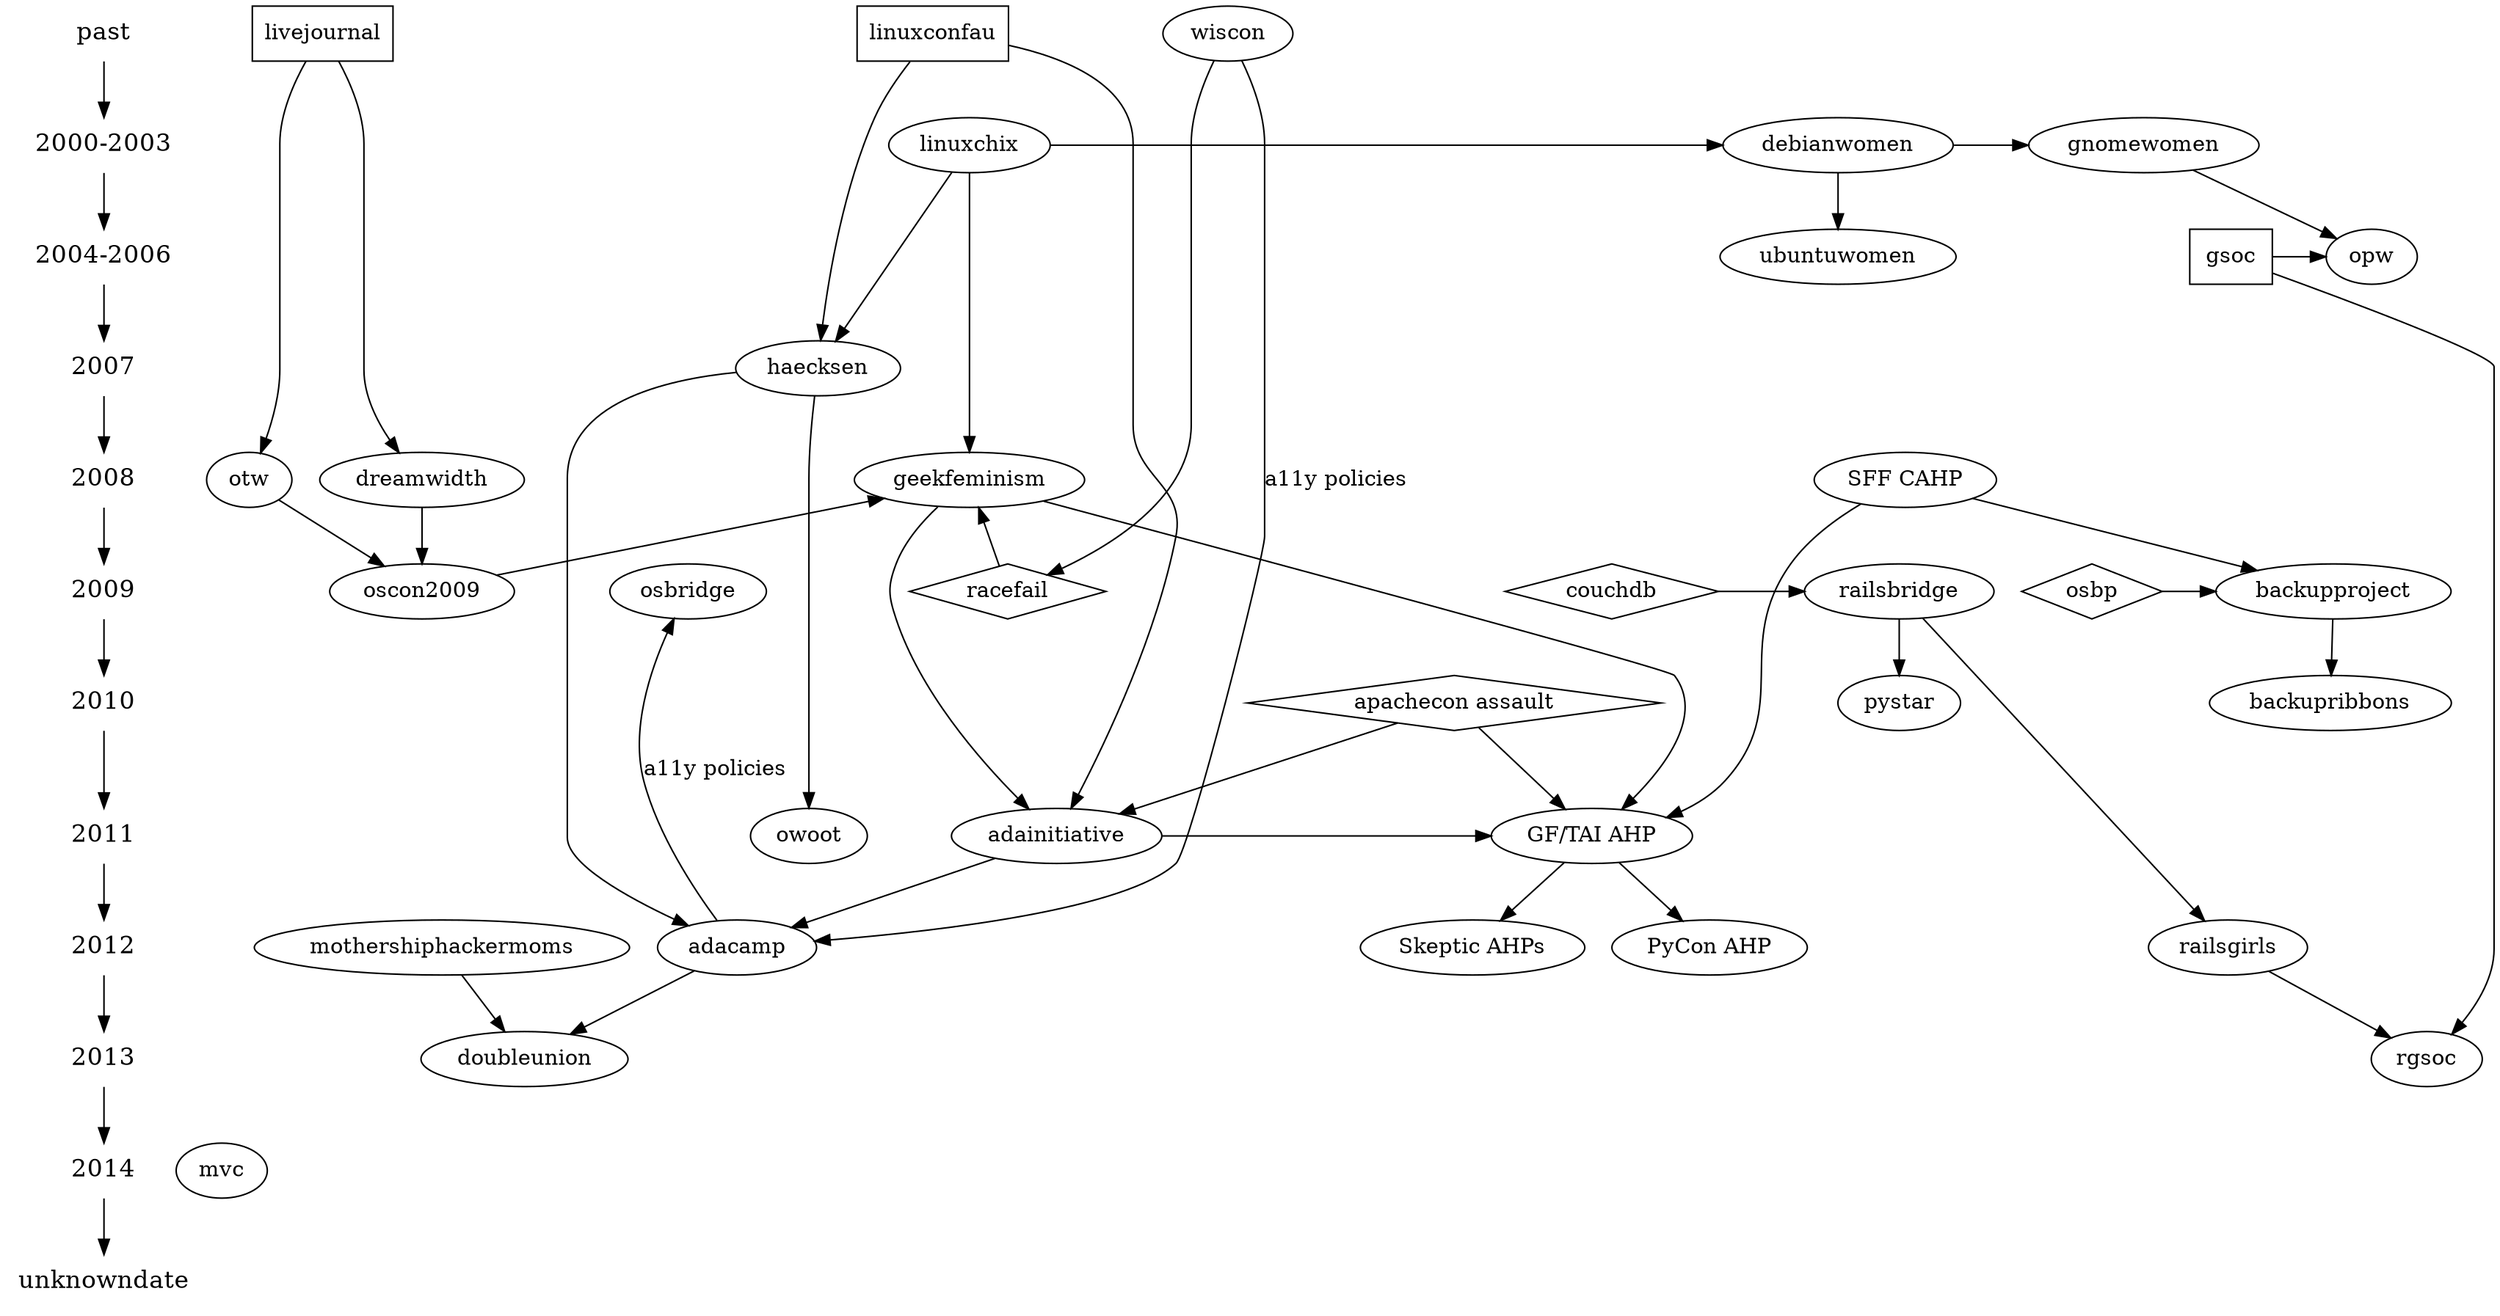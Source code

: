 digraph G {

  /*
     The following shapes are used for different types of things:
     oval = geek feminist/women-in-tech/etc organisation
     rectangle = orgs that aren't particularly feminist, but are influential
     diamond = event/incident (cf. GF wiki "Timeline of Incidents")
  */

  /*
     And this section lays out the history in terms of years.
  */

  {
    node [shape=plaintext, fontsize=16];
    past -> "2000-2003" -> "2004-2006" -> 2007 -> 2008 -> 2009 -> 2010 -> 2011 -> 2012 -> 2013 -> 2014 -> unknowndate;
  }
  { rank = same; past; livejournal; wiscon; linuxconfau}
  { rank = same; "2000-2003"; linuxchix; gnomewomen; debianwomen; } /* roughly? */
  { rank = same; "2004-2006"; gsoc; opw; ubuntuwomen;}
  { rank = same; 2007; haecksen; }
  { rank = same; 2008; "SFF CAHP"; geekfeminism; dreamwidth; otw; }
  { rank = same; 2009; oscon2009; racefail; couchdb; railsbridge; osbp; backupproject; osbridge; }
  { rank = same; 2010; "apachecon assault"; backupribbons;}
  { rank = same; 2011; adainitiative; "GF/TAI AHP"; owoot }
  { rank = same; 2012; adacamp; railsgirls; "Skeptic AHPs"; "PyCon AHP";}
  { rank = same; 2013; doubleunion; rgsoc; }
  { rank = same; 2014; mvc }
  { rank = same; unknowndate; }

  /* Skud set up the GF wiki in 2008, mostly inspired by earlier "women
   * in open source" communities such as linuxchix */
  linuxchix -> geekfeminism;

  /* in 2009, Racefail introduced Skud and other GF wiki contributors to
   * a lot of new ideas */
  racefail -> geekfeminism;
  racefail [shape=diamond];

  /* in 2010, the Noirin Plunkett's assault at ApacheCon triggered
   * discussions about anti-harassment that would lead to the formation
   * of the Ada Initiative */
  "apachecon assault" -> adainitiative;
  "apachecon assault" [shape=diamond];

  /* GF (esp. volunteer burnout) was an influence on TAI */
  geekfeminism -> adainitiative;

  /* The first TAI discussions were held at LCA */
  linuxconfau -> adainitiative;
  linuxconfau [shape=rectangle];

  /* TAI wrote the first conf anti-harassment poilcy in response to the
   * apachecon assault */
  "apachecon assault" -> "GF/TAI AHP"
  "geekfeminism" -> "GF/TAI AHP"
  "adainitiative" -> "GF/TAI AHP"

  /* The Con Anti-Harassment Policy (out of SFF fandom) also inspired it */
  "SFF CAHP" -> "GF/TAI AHP"

  /* Vaguely related: Open Source Boob Project and Backup Project */
  osbp -> backupproject
  osbp [shape=diamond]
  "SFF CAHP" -> backupproject
  backupproject -> backupribbons;

  /* The GF/TAI AHP inspired the PyCon variant */
  "GF/TAI AHP" -> "PyCon AHP";

  /* The GF/TAI AHP inspired the skeptic variants */
  "GF/TAI AHP" -> "Skeptic AHPs"

  adainitiative -> adacamp;

  /* Adacamp was inspired in some ways by Wiscon, eg. accessibility */
  wiscon -> adacamp [label="a11y policies"];
  /* and then open source bridge picked up some of that from adacamp */
  adacamp -> osbridge [label="a11y policies"];

  /* DoubleUnion came out of AdaCamp SF in 2013 */
  adacamp -> doubleunion;
  /* pretty sure mothership hackermoms was also an inspiration? */
  mothershiphackermoms -> doubleunion;

  /* Various early women-in-open-source mailing lists etc */
  linuxchix -> debianwomen;
  debianwomen -> ubuntuwomen;
  /* Direct ancestry, because Hanna Wallach did debianwomen first and
   * then GNOME Women, and was never a big participant in LinuxChix*/
  debianwomen -> gnomewomen;
  haecksen -> owoot;

  /* Gnome Outreach Program for Women, now FOSS OPW */
  gnomewomen -> opw;
  /* "The Outreach Program for Women (OPW) was inspired by Google's
   * Summer of Code and by how few women applied for it."
   * via gnome.org/opw (why can't I include double slashes in a comment?)
   */
  gsoc -> opw;
  gsoc [shape=rectangle]

  /* LinuxChix inspired the Haecksen miniconf at LCA */
  linuxchix -> haecksen;
  linuxconfau -> haecksen;

  /* Both creations of Mary Gardiner's, one of the inputs to AdaCamp is
     what wasn't possible with Haecksen */
  haecksen -> adacamp;

  /* RailsBridge happened in response to the CouchDB incident at
   * GoGaRuCo */
  couchdb -> railsbridge;
  couchdb [shape=diamond];
  railsbridge -> pystar;
  railsbridge -> railsgirls;

  /* There's now a rails girls summer of code */

  railsgirls -> rgsoc;
  gsoc -> rgsoc;

  wiscon -> racefail;

  /* Livejournal (esp. their fail) inspired DW and OTW */
  livejournal -> dreamwidth;
  livejournal -> otw;
  livejournal [shape=rectangle]

  /* Dreamwidth and OTW inspired Skud's 2009 OSCON keynote */
  dreamwidth -> oscon2009;
  otw -> oscon2009;

  /* GF blog came out of the oscon2009 keynote, as a place to have
   * ongoing conversations */
  oscon2009 -> geekfeminism;
}
